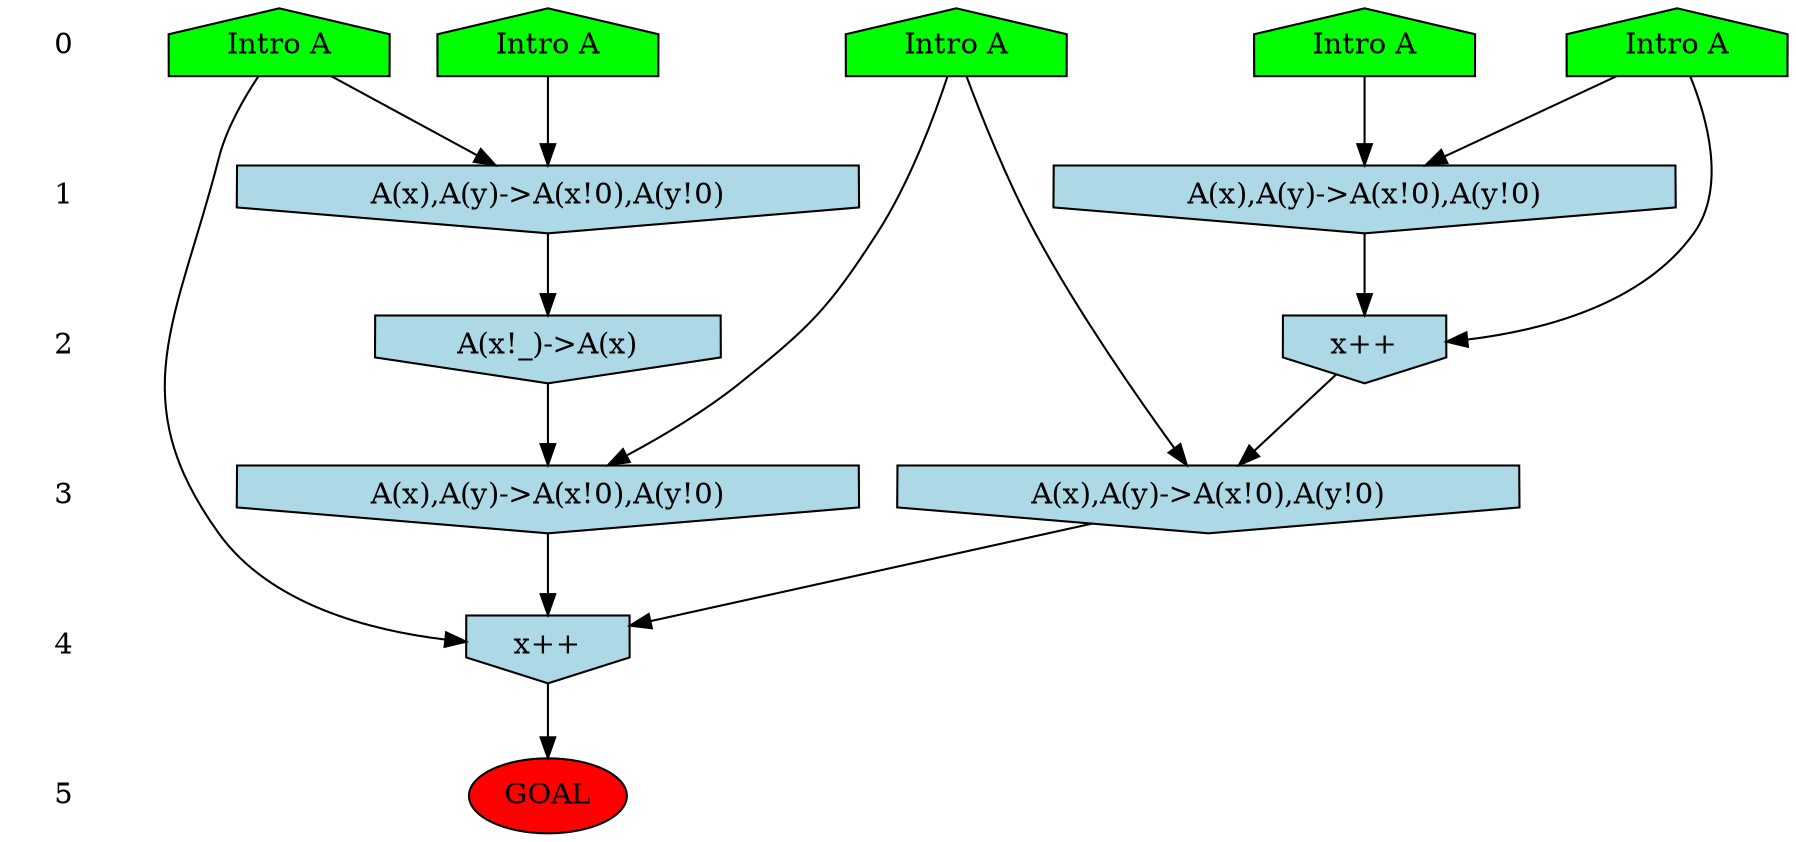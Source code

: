 /* Compression of 2 causal flows obtained in average at 1.172122E+00 t.u */
/* Compressed causal flows were: [214;308] */
digraph G{
 ranksep=.5 ; 
{ rank = same ; "0" [shape=plaintext] ; node_1 [label ="Intro A", shape=house, style=filled, fillcolor=green] ;
node_2 [label ="Intro A", shape=house, style=filled, fillcolor=green] ;
node_3 [label ="Intro A", shape=house, style=filled, fillcolor=green] ;
node_4 [label ="Intro A", shape=house, style=filled, fillcolor=green] ;
node_5 [label ="Intro A", shape=house, style=filled, fillcolor=green] ;
}
{ rank = same ; "1" [shape=plaintext] ; node_6 [label="A(x),A(y)->A(x!0),A(y!0)", shape=invhouse, style=filled, fillcolor = lightblue] ;
node_7 [label="A(x),A(y)->A(x!0),A(y!0)", shape=invhouse, style=filled, fillcolor = lightblue] ;
}
{ rank = same ; "2" [shape=plaintext] ; node_8 [label="A(x!_)->A(x)", shape=invhouse, style=filled, fillcolor = lightblue] ;
node_9 [label="x++", shape=invhouse, style=filled, fillcolor = lightblue] ;
}
{ rank = same ; "3" [shape=plaintext] ; node_10 [label="A(x),A(y)->A(x!0),A(y!0)", shape=invhouse, style=filled, fillcolor = lightblue] ;
node_11 [label="A(x),A(y)->A(x!0),A(y!0)", shape=invhouse, style=filled, fillcolor = lightblue] ;
}
{ rank = same ; "4" [shape=plaintext] ; node_12 [label="x++", shape=invhouse, style=filled, fillcolor = lightblue] ;
}
{ rank = same ; "5" [shape=plaintext] ; node_13 [label ="GOAL", style=filled, fillcolor=red] ;
}
"0" -> "1" [style="invis"]; 
"1" -> "2" [style="invis"]; 
"2" -> "3" [style="invis"]; 
"3" -> "4" [style="invis"]; 
"4" -> "5" [style="invis"]; 
node_3 -> node_6
node_5 -> node_6
node_2 -> node_7
node_4 -> node_7
node_6 -> node_8
node_4 -> node_9
node_7 -> node_9
node_1 -> node_10
node_8 -> node_10
node_1 -> node_11
node_9 -> node_11
node_3 -> node_12
node_10 -> node_12
node_11 -> node_12
node_12 -> node_13
}
/*
 Dot generation time: 0.000000
*/
